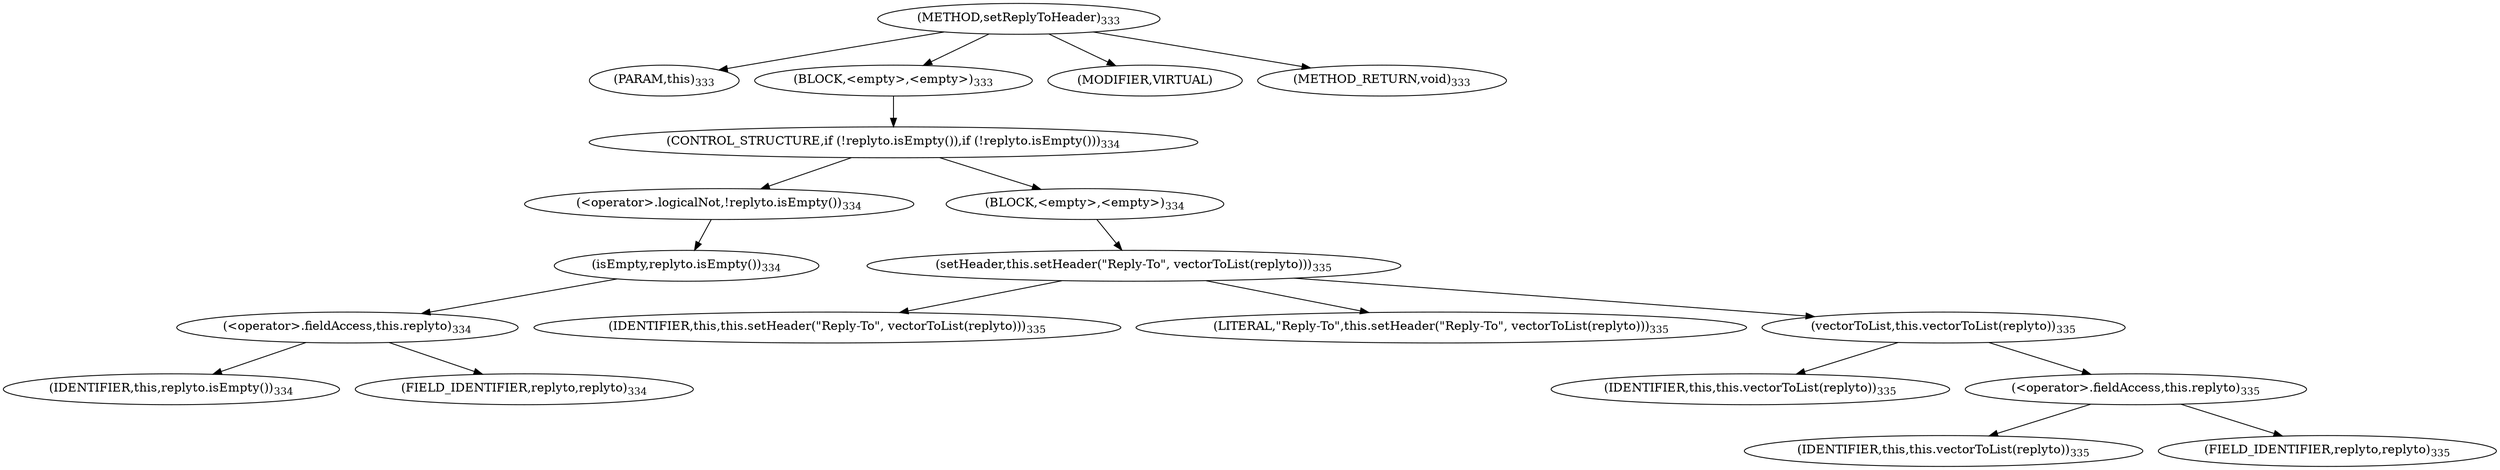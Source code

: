 digraph "setReplyToHeader" {  
"440" [label = <(METHOD,setReplyToHeader)<SUB>333</SUB>> ]
"40" [label = <(PARAM,this)<SUB>333</SUB>> ]
"441" [label = <(BLOCK,&lt;empty&gt;,&lt;empty&gt;)<SUB>333</SUB>> ]
"442" [label = <(CONTROL_STRUCTURE,if (!replyto.isEmpty()),if (!replyto.isEmpty()))<SUB>334</SUB>> ]
"443" [label = <(&lt;operator&gt;.logicalNot,!replyto.isEmpty())<SUB>334</SUB>> ]
"444" [label = <(isEmpty,replyto.isEmpty())<SUB>334</SUB>> ]
"445" [label = <(&lt;operator&gt;.fieldAccess,this.replyto)<SUB>334</SUB>> ]
"446" [label = <(IDENTIFIER,this,replyto.isEmpty())<SUB>334</SUB>> ]
"447" [label = <(FIELD_IDENTIFIER,replyto,replyto)<SUB>334</SUB>> ]
"448" [label = <(BLOCK,&lt;empty&gt;,&lt;empty&gt;)<SUB>334</SUB>> ]
"449" [label = <(setHeader,this.setHeader(&quot;Reply-To&quot;, vectorToList(replyto)))<SUB>335</SUB>> ]
"41" [label = <(IDENTIFIER,this,this.setHeader(&quot;Reply-To&quot;, vectorToList(replyto)))<SUB>335</SUB>> ]
"450" [label = <(LITERAL,&quot;Reply-To&quot;,this.setHeader(&quot;Reply-To&quot;, vectorToList(replyto)))<SUB>335</SUB>> ]
"451" [label = <(vectorToList,this.vectorToList(replyto))<SUB>335</SUB>> ]
"39" [label = <(IDENTIFIER,this,this.vectorToList(replyto))<SUB>335</SUB>> ]
"452" [label = <(&lt;operator&gt;.fieldAccess,this.replyto)<SUB>335</SUB>> ]
"453" [label = <(IDENTIFIER,this,this.vectorToList(replyto))<SUB>335</SUB>> ]
"454" [label = <(FIELD_IDENTIFIER,replyto,replyto)<SUB>335</SUB>> ]
"455" [label = <(MODIFIER,VIRTUAL)> ]
"456" [label = <(METHOD_RETURN,void)<SUB>333</SUB>> ]
  "440" -> "40" 
  "440" -> "441" 
  "440" -> "455" 
  "440" -> "456" 
  "441" -> "442" 
  "442" -> "443" 
  "442" -> "448" 
  "443" -> "444" 
  "444" -> "445" 
  "445" -> "446" 
  "445" -> "447" 
  "448" -> "449" 
  "449" -> "41" 
  "449" -> "450" 
  "449" -> "451" 
  "451" -> "39" 
  "451" -> "452" 
  "452" -> "453" 
  "452" -> "454" 
}
